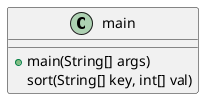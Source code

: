 @startuml
'https://plantuml.com/class-diagram

class main {
+main(String[] args)
sort(String[] key, int[] val)
}

@enduml